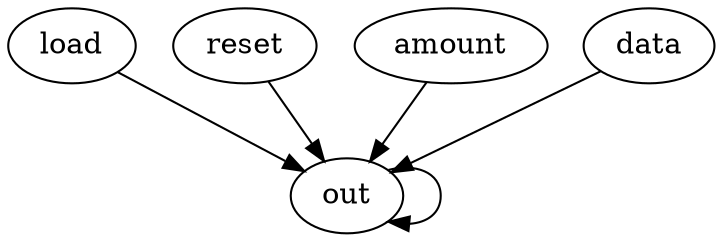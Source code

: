 digraph "" {
	load -> out	[weight=2.0];
	reset -> out	[weight=1.0];
	amount -> out	[weight=1.0];
	data -> out	[weight=2.0];
	out -> out	[weight=1.0];
}
